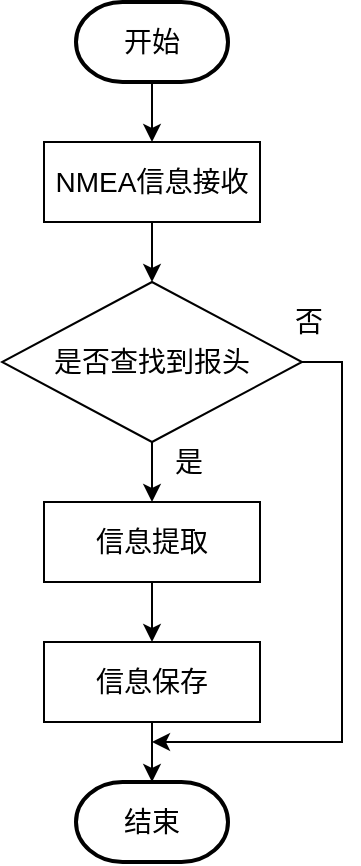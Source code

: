 <mxfile version="14.7.3" type="github">
  <diagram id="C5RBs43oDa-KdzZeNtuy" name="Page-1">
    <mxGraphModel dx="1038" dy="492" grid="1" gridSize="10" guides="1" tooltips="1" connect="1" arrows="1" fold="1" page="1" pageScale="1" pageWidth="827" pageHeight="1169" math="0" shadow="0">
      <root>
        <mxCell id="WIyWlLk6GJQsqaUBKTNV-0" />
        <mxCell id="WIyWlLk6GJQsqaUBKTNV-1" parent="WIyWlLk6GJQsqaUBKTNV-0" />
        <mxCell id="JzfdrpnBdzGUzc7GQl18-6" style="edgeStyle=orthogonalEdgeStyle;rounded=0;orthogonalLoop=1;jettySize=auto;html=1;exitX=0.5;exitY=1;exitDx=0;exitDy=0;exitPerimeter=0;entryX=0.5;entryY=0;entryDx=0;entryDy=0;" edge="1" parent="WIyWlLk6GJQsqaUBKTNV-1" source="JzfdrpnBdzGUzc7GQl18-0" target="JzfdrpnBdzGUzc7GQl18-1">
          <mxGeometry relative="1" as="geometry" />
        </mxCell>
        <mxCell id="JzfdrpnBdzGUzc7GQl18-0" value="&lt;font style=&quot;font-size: 14px&quot;&gt;开始&lt;/font&gt;" style="strokeWidth=2;html=1;shape=mxgraph.flowchart.terminator;whiteSpace=wrap;" vertex="1" parent="WIyWlLk6GJQsqaUBKTNV-1">
          <mxGeometry x="364" y="110" width="76" height="40" as="geometry" />
        </mxCell>
        <mxCell id="JzfdrpnBdzGUzc7GQl18-7" style="edgeStyle=orthogonalEdgeStyle;rounded=0;orthogonalLoop=1;jettySize=auto;html=1;exitX=0.5;exitY=1;exitDx=0;exitDy=0;entryX=0.5;entryY=0;entryDx=0;entryDy=0;" edge="1" parent="WIyWlLk6GJQsqaUBKTNV-1" source="JzfdrpnBdzGUzc7GQl18-1" target="JzfdrpnBdzGUzc7GQl18-2">
          <mxGeometry relative="1" as="geometry" />
        </mxCell>
        <mxCell id="JzfdrpnBdzGUzc7GQl18-1" value="&lt;font style=&quot;font-size: 14px&quot;&gt;NMEA信息接收&lt;/font&gt;" style="rounded=0;whiteSpace=wrap;html=1;" vertex="1" parent="WIyWlLk6GJQsqaUBKTNV-1">
          <mxGeometry x="348" y="180" width="108" height="40" as="geometry" />
        </mxCell>
        <mxCell id="JzfdrpnBdzGUzc7GQl18-8" style="edgeStyle=orthogonalEdgeStyle;rounded=0;orthogonalLoop=1;jettySize=auto;html=1;exitX=0.5;exitY=1;exitDx=0;exitDy=0;entryX=0.5;entryY=0;entryDx=0;entryDy=0;" edge="1" parent="WIyWlLk6GJQsqaUBKTNV-1" source="JzfdrpnBdzGUzc7GQl18-2" target="JzfdrpnBdzGUzc7GQl18-3">
          <mxGeometry relative="1" as="geometry" />
        </mxCell>
        <mxCell id="JzfdrpnBdzGUzc7GQl18-11" style="edgeStyle=orthogonalEdgeStyle;rounded=0;orthogonalLoop=1;jettySize=auto;html=1;exitX=1;exitY=0.5;exitDx=0;exitDy=0;" edge="1" parent="WIyWlLk6GJQsqaUBKTNV-1" source="JzfdrpnBdzGUzc7GQl18-2">
          <mxGeometry relative="1" as="geometry">
            <mxPoint x="402" y="480" as="targetPoint" />
            <Array as="points">
              <mxPoint x="497" y="290" />
              <mxPoint x="497" y="480" />
            </Array>
          </mxGeometry>
        </mxCell>
        <mxCell id="JzfdrpnBdzGUzc7GQl18-2" value="&lt;font style=&quot;font-size: 14px&quot;&gt;是否查找到报头&lt;/font&gt;" style="rhombus;whiteSpace=wrap;html=1;" vertex="1" parent="WIyWlLk6GJQsqaUBKTNV-1">
          <mxGeometry x="327" y="250" width="150" height="80" as="geometry" />
        </mxCell>
        <mxCell id="JzfdrpnBdzGUzc7GQl18-9" style="edgeStyle=orthogonalEdgeStyle;rounded=0;orthogonalLoop=1;jettySize=auto;html=1;exitX=0.5;exitY=1;exitDx=0;exitDy=0;entryX=0.5;entryY=0;entryDx=0;entryDy=0;" edge="1" parent="WIyWlLk6GJQsqaUBKTNV-1" source="JzfdrpnBdzGUzc7GQl18-3" target="JzfdrpnBdzGUzc7GQl18-4">
          <mxGeometry relative="1" as="geometry" />
        </mxCell>
        <mxCell id="JzfdrpnBdzGUzc7GQl18-3" value="&lt;font style=&quot;font-size: 14px&quot;&gt;信息提取&lt;/font&gt;" style="rounded=0;whiteSpace=wrap;html=1;" vertex="1" parent="WIyWlLk6GJQsqaUBKTNV-1">
          <mxGeometry x="348" y="360" width="108" height="40" as="geometry" />
        </mxCell>
        <mxCell id="JzfdrpnBdzGUzc7GQl18-10" style="edgeStyle=orthogonalEdgeStyle;rounded=0;orthogonalLoop=1;jettySize=auto;html=1;exitX=0.5;exitY=1;exitDx=0;exitDy=0;entryX=0.5;entryY=0;entryDx=0;entryDy=0;entryPerimeter=0;" edge="1" parent="WIyWlLk6GJQsqaUBKTNV-1" source="JzfdrpnBdzGUzc7GQl18-4" target="JzfdrpnBdzGUzc7GQl18-5">
          <mxGeometry relative="1" as="geometry" />
        </mxCell>
        <mxCell id="JzfdrpnBdzGUzc7GQl18-4" value="&lt;font style=&quot;font-size: 14px&quot;&gt;信息保存&lt;/font&gt;" style="rounded=0;whiteSpace=wrap;html=1;" vertex="1" parent="WIyWlLk6GJQsqaUBKTNV-1">
          <mxGeometry x="348" y="430" width="108" height="40" as="geometry" />
        </mxCell>
        <mxCell id="JzfdrpnBdzGUzc7GQl18-5" value="&lt;font style=&quot;font-size: 14px&quot;&gt;结束&lt;/font&gt;" style="strokeWidth=2;html=1;shape=mxgraph.flowchart.terminator;whiteSpace=wrap;" vertex="1" parent="WIyWlLk6GJQsqaUBKTNV-1">
          <mxGeometry x="364" y="500" width="76" height="40" as="geometry" />
        </mxCell>
        <mxCell id="JzfdrpnBdzGUzc7GQl18-12" value="&lt;font style=&quot;font-size: 14px&quot;&gt;否&lt;/font&gt;" style="text;html=1;align=center;verticalAlign=middle;resizable=0;points=[];autosize=1;strokeColor=none;" vertex="1" parent="WIyWlLk6GJQsqaUBKTNV-1">
          <mxGeometry x="465" y="260" width="30" height="20" as="geometry" />
        </mxCell>
        <mxCell id="JzfdrpnBdzGUzc7GQl18-13" value="&lt;font style=&quot;font-size: 14px&quot;&gt;是&lt;/font&gt;" style="text;html=1;align=center;verticalAlign=middle;resizable=0;points=[];autosize=1;strokeColor=none;" vertex="1" parent="WIyWlLk6GJQsqaUBKTNV-1">
          <mxGeometry x="405" y="330" width="30" height="20" as="geometry" />
        </mxCell>
      </root>
    </mxGraphModel>
  </diagram>
</mxfile>
